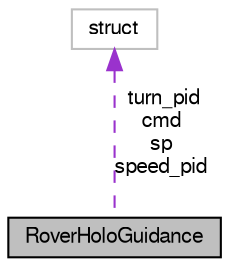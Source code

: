 digraph "RoverHoloGuidance"
{
  edge [fontname="FreeSans",fontsize="10",labelfontname="FreeSans",labelfontsize="10"];
  node [fontname="FreeSans",fontsize="10",shape=record];
  Node1 [label="RoverHoloGuidance",height=0.2,width=0.4,color="black", fillcolor="grey75", style="filled", fontcolor="black"];
  Node2 -> Node1 [dir="back",color="darkorchid3",fontsize="10",style="dashed",label=" turn_pid\ncmd\nsp\nspeed_pid" ,fontname="FreeSans"];
  Node2 [label="struct",height=0.2,width=0.4,color="grey75", fillcolor="white", style="filled"];
}
